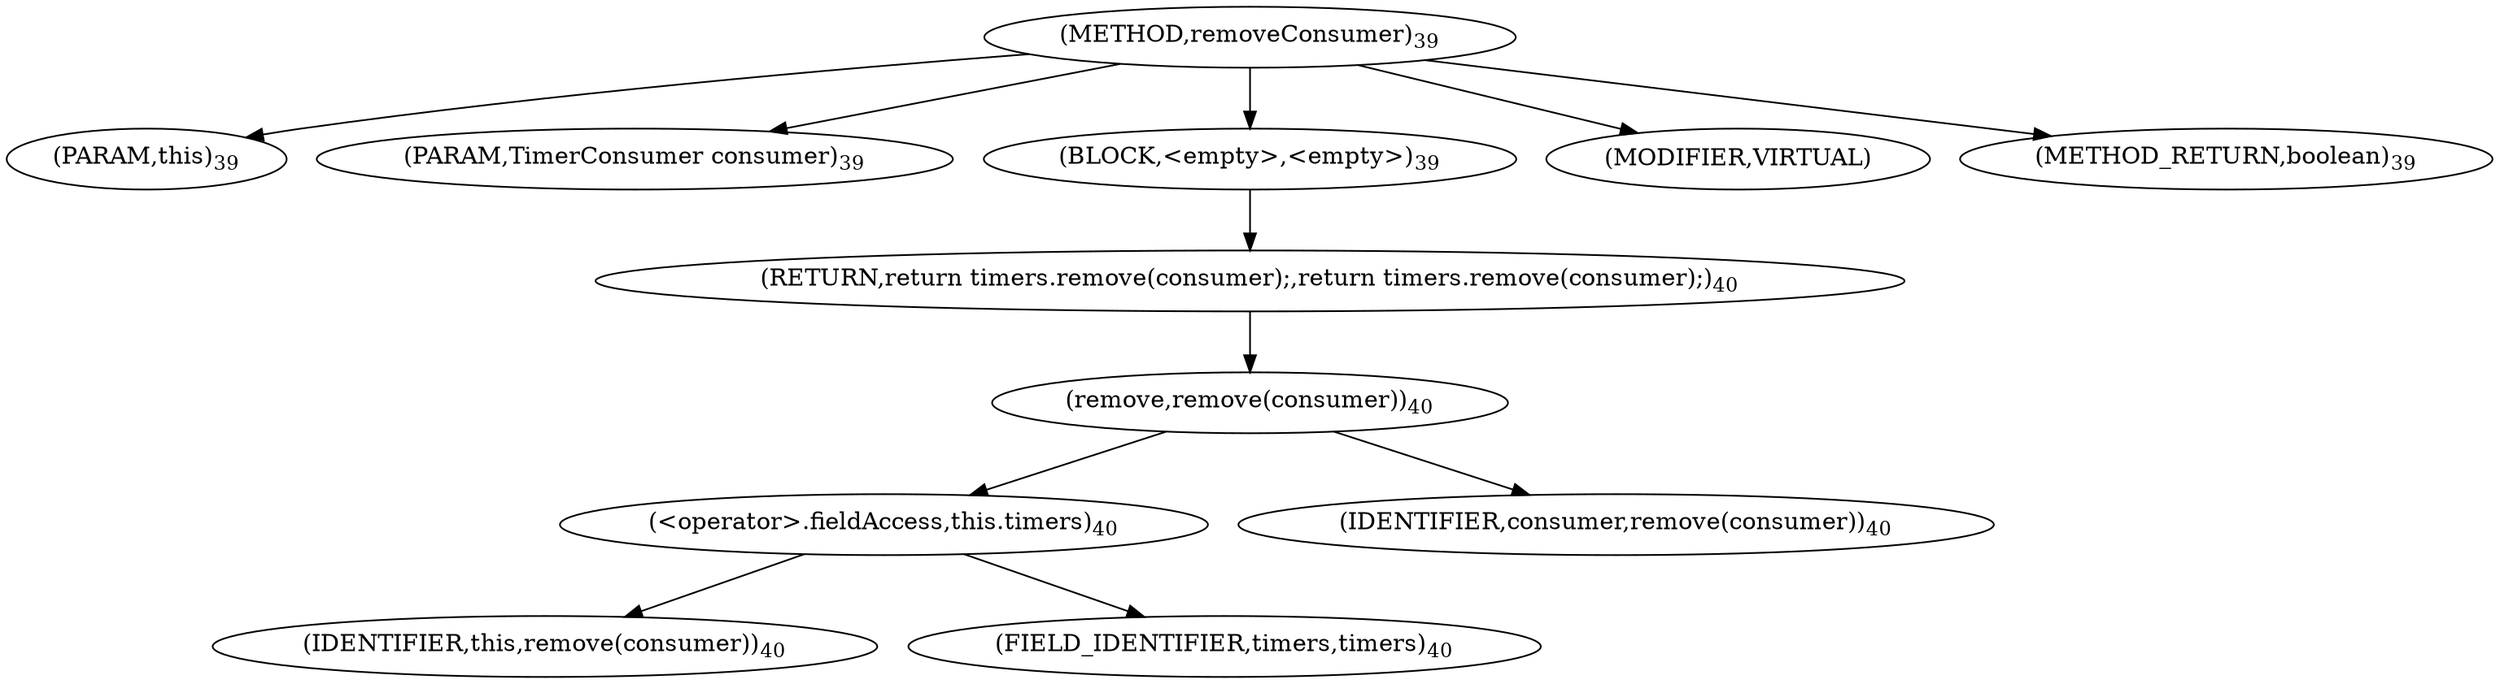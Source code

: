 digraph "removeConsumer" {  
"25" [label = <(METHOD,removeConsumer)<SUB>39</SUB>> ]
"26" [label = <(PARAM,this)<SUB>39</SUB>> ]
"27" [label = <(PARAM,TimerConsumer consumer)<SUB>39</SUB>> ]
"28" [label = <(BLOCK,&lt;empty&gt;,&lt;empty&gt;)<SUB>39</SUB>> ]
"29" [label = <(RETURN,return timers.remove(consumer);,return timers.remove(consumer);)<SUB>40</SUB>> ]
"30" [label = <(remove,remove(consumer))<SUB>40</SUB>> ]
"31" [label = <(&lt;operator&gt;.fieldAccess,this.timers)<SUB>40</SUB>> ]
"32" [label = <(IDENTIFIER,this,remove(consumer))<SUB>40</SUB>> ]
"33" [label = <(FIELD_IDENTIFIER,timers,timers)<SUB>40</SUB>> ]
"34" [label = <(IDENTIFIER,consumer,remove(consumer))<SUB>40</SUB>> ]
"35" [label = <(MODIFIER,VIRTUAL)> ]
"36" [label = <(METHOD_RETURN,boolean)<SUB>39</SUB>> ]
  "25" -> "26" 
  "25" -> "27" 
  "25" -> "28" 
  "25" -> "35" 
  "25" -> "36" 
  "28" -> "29" 
  "29" -> "30" 
  "30" -> "31" 
  "30" -> "34" 
  "31" -> "32" 
  "31" -> "33" 
}
